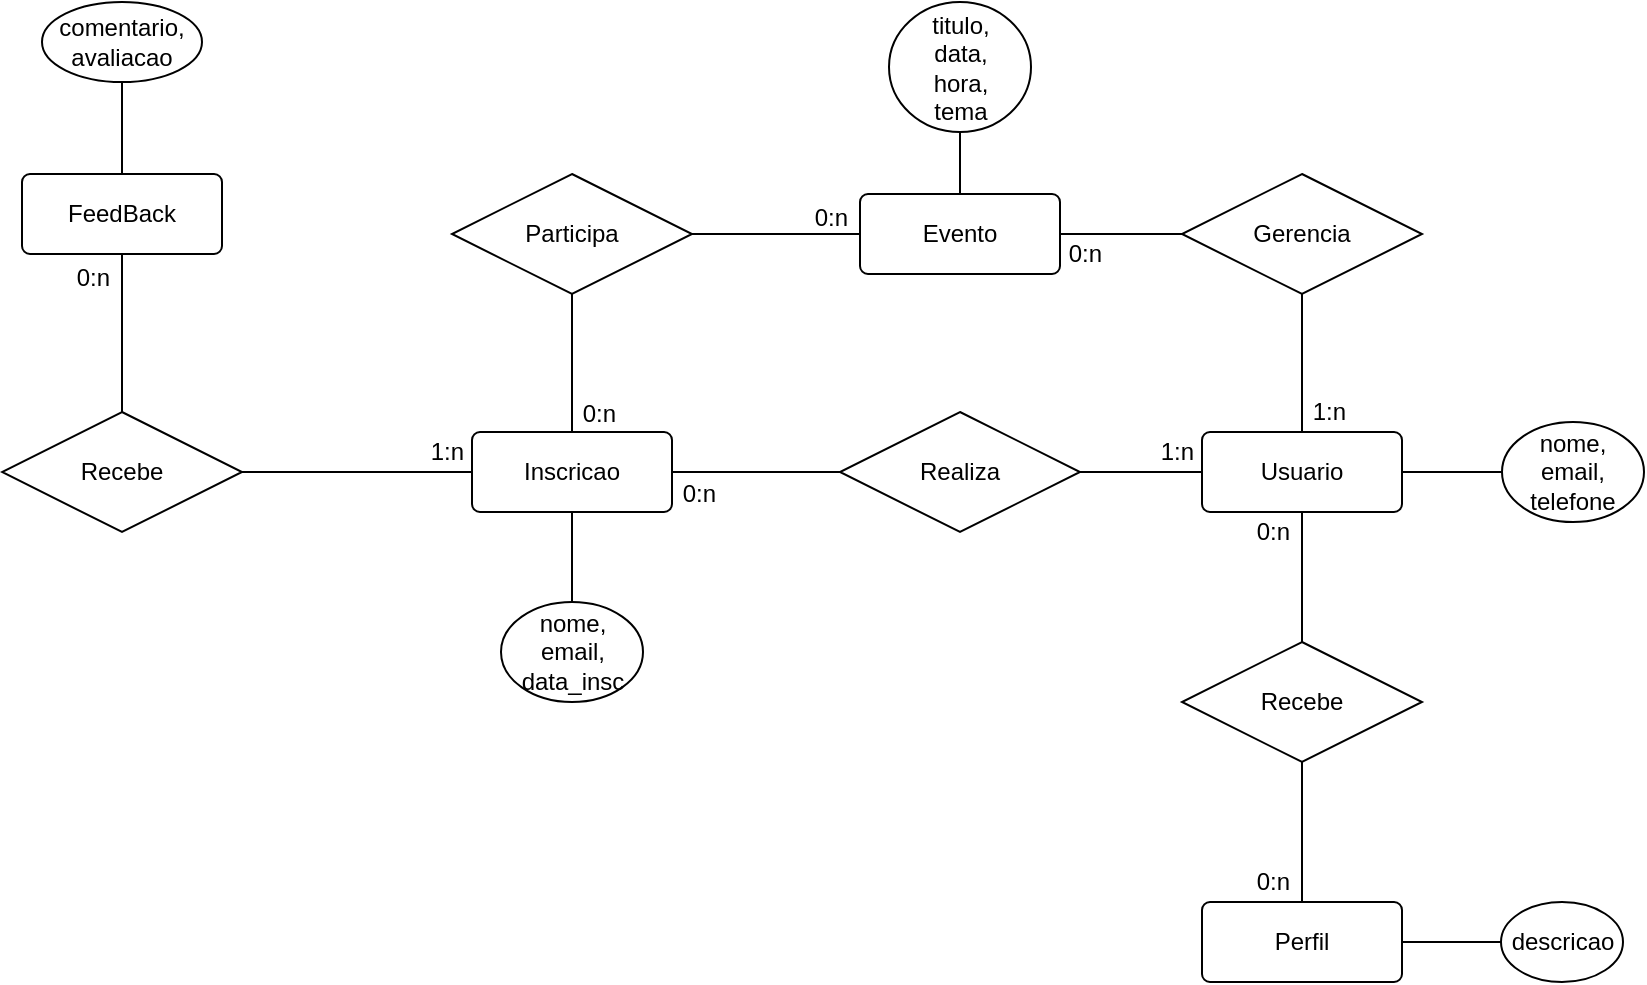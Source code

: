 <mxfile version="13.2.4" type="github">
  <diagram id="XgKy6e4inUG7rCdKwu-2" name="Page-1">
    <mxGraphModel dx="1108" dy="482" grid="1" gridSize="10" guides="1" tooltips="1" connect="1" arrows="1" fold="1" page="1" pageScale="1" pageWidth="827" pageHeight="1169" math="0" shadow="0">
      <root>
        <mxCell id="0" />
        <mxCell id="1" parent="0" />
        <mxCell id="P_-fmWdjzyzI8tMcbLqE-1" value="Evento" style="rounded=1;arcSize=10;whiteSpace=wrap;html=1;align=center;" parent="1" vertex="1">
          <mxGeometry x="559" y="446" width="100" height="40" as="geometry" />
        </mxCell>
        <mxCell id="P_-fmWdjzyzI8tMcbLqE-2" value="Gerencia" style="shape=rhombus;perimeter=rhombusPerimeter;whiteSpace=wrap;html=1;align=center;" parent="1" vertex="1">
          <mxGeometry x="720" y="436" width="120" height="60" as="geometry" />
        </mxCell>
        <mxCell id="P_-fmWdjzyzI8tMcbLqE-3" value="Inscricao" style="rounded=1;arcSize=10;whiteSpace=wrap;html=1;align=center;" parent="1" vertex="1">
          <mxGeometry x="365" y="565" width="100" height="40" as="geometry" />
        </mxCell>
        <mxCell id="P_-fmWdjzyzI8tMcbLqE-4" value="Usuario" style="rounded=1;arcSize=10;whiteSpace=wrap;html=1;align=center;" parent="1" vertex="1">
          <mxGeometry x="730" y="565" width="100" height="40" as="geometry" />
        </mxCell>
        <mxCell id="P_-fmWdjzyzI8tMcbLqE-5" value="Perfil" style="rounded=1;arcSize=10;whiteSpace=wrap;html=1;align=center;" parent="1" vertex="1">
          <mxGeometry x="730" y="800" width="100" height="40" as="geometry" />
        </mxCell>
        <mxCell id="P_-fmWdjzyzI8tMcbLqE-6" value="FeedBack" style="rounded=1;arcSize=10;whiteSpace=wrap;html=1;align=center;" parent="1" vertex="1">
          <mxGeometry x="140" y="436" width="100" height="40" as="geometry" />
        </mxCell>
        <mxCell id="P_-fmWdjzyzI8tMcbLqE-7" value="Participa" style="shape=rhombus;perimeter=rhombusPerimeter;whiteSpace=wrap;html=1;align=center;" parent="1" vertex="1">
          <mxGeometry x="355" y="436" width="120" height="60" as="geometry" />
        </mxCell>
        <mxCell id="P_-fmWdjzyzI8tMcbLqE-9" value="Realiza" style="shape=rhombus;perimeter=rhombusPerimeter;whiteSpace=wrap;html=1;align=center;" parent="1" vertex="1">
          <mxGeometry x="549" y="555" width="120" height="60" as="geometry" />
        </mxCell>
        <mxCell id="P_-fmWdjzyzI8tMcbLqE-10" value="Recebe" style="shape=rhombus;perimeter=rhombusPerimeter;whiteSpace=wrap;html=1;align=center;" parent="1" vertex="1">
          <mxGeometry x="720" y="670" width="120" height="60" as="geometry" />
        </mxCell>
        <mxCell id="P_-fmWdjzyzI8tMcbLqE-11" value="" style="endArrow=none;html=1;rounded=0;exitX=0;exitY=0.5;exitDx=0;exitDy=0;entryX=1;entryY=0.5;entryDx=0;entryDy=0;" parent="1" source="P_-fmWdjzyzI8tMcbLqE-2" target="P_-fmWdjzyzI8tMcbLqE-1" edge="1">
          <mxGeometry relative="1" as="geometry">
            <mxPoint x="523" y="726" as="sourcePoint" />
            <mxPoint x="683" y="726" as="targetPoint" />
          </mxGeometry>
        </mxCell>
        <mxCell id="P_-fmWdjzyzI8tMcbLqE-12" value="0:n" style="resizable=0;html=1;align=right;verticalAlign=bottom;" parent="P_-fmWdjzyzI8tMcbLqE-11" connectable="0" vertex="1">
          <mxGeometry x="1" relative="1" as="geometry">
            <mxPoint x="21" y="18" as="offset" />
          </mxGeometry>
        </mxCell>
        <mxCell id="P_-fmWdjzyzI8tMcbLqE-13" value="" style="endArrow=none;html=1;rounded=0;exitX=0.5;exitY=1;exitDx=0;exitDy=0;entryX=0.5;entryY=0;entryDx=0;entryDy=0;" parent="1" source="P_-fmWdjzyzI8tMcbLqE-2" target="P_-fmWdjzyzI8tMcbLqE-4" edge="1">
          <mxGeometry relative="1" as="geometry">
            <mxPoint x="669" y="836" as="sourcePoint" />
            <mxPoint x="669" y="677" as="targetPoint" />
          </mxGeometry>
        </mxCell>
        <mxCell id="P_-fmWdjzyzI8tMcbLqE-14" value="1:n" style="resizable=0;html=1;align=right;verticalAlign=bottom;" parent="P_-fmWdjzyzI8tMcbLqE-13" connectable="0" vertex="1">
          <mxGeometry x="1" relative="1" as="geometry">
            <mxPoint x="22" y="-2" as="offset" />
          </mxGeometry>
        </mxCell>
        <mxCell id="P_-fmWdjzyzI8tMcbLqE-15" value="" style="endArrow=none;html=1;rounded=0;exitX=0.5;exitY=1;exitDx=0;exitDy=0;entryX=0.5;entryY=0;entryDx=0;entryDy=0;" parent="1" source="P_-fmWdjzyzI8tMcbLqE-10" target="P_-fmWdjzyzI8tMcbLqE-5" edge="1">
          <mxGeometry relative="1" as="geometry">
            <mxPoint x="679" y="1076" as="sourcePoint" />
            <mxPoint x="959" y="696" as="targetPoint" />
          </mxGeometry>
        </mxCell>
        <mxCell id="P_-fmWdjzyzI8tMcbLqE-16" value="0:n" style="resizable=0;html=1;align=right;verticalAlign=bottom;" parent="P_-fmWdjzyzI8tMcbLqE-15" connectable="0" vertex="1">
          <mxGeometry x="1" relative="1" as="geometry">
            <mxPoint x="-6" y="-2" as="offset" />
          </mxGeometry>
        </mxCell>
        <mxCell id="P_-fmWdjzyzI8tMcbLqE-17" value="" style="endArrow=none;html=1;rounded=0;exitX=0.5;exitY=0;exitDx=0;exitDy=0;entryX=0.5;entryY=1;entryDx=0;entryDy=0;" parent="1" source="P_-fmWdjzyzI8tMcbLqE-10" target="P_-fmWdjzyzI8tMcbLqE-4" edge="1">
          <mxGeometry relative="1" as="geometry">
            <mxPoint x="639" y="1066" as="sourcePoint" />
            <mxPoint x="639" y="976" as="targetPoint" />
          </mxGeometry>
        </mxCell>
        <mxCell id="P_-fmWdjzyzI8tMcbLqE-18" value="0:n" style="resizable=0;html=1;align=right;verticalAlign=bottom;" parent="P_-fmWdjzyzI8tMcbLqE-17" connectable="0" vertex="1">
          <mxGeometry x="1" relative="1" as="geometry">
            <mxPoint x="-6" y="18" as="offset" />
          </mxGeometry>
        </mxCell>
        <mxCell id="P_-fmWdjzyzI8tMcbLqE-25" value="" style="endArrow=none;html=1;rounded=0;entryX=0;entryY=0.5;entryDx=0;entryDy=0;exitX=1;exitY=0.5;exitDx=0;exitDy=0;" parent="1" source="P_-fmWdjzyzI8tMcbLqE-7" target="P_-fmWdjzyzI8tMcbLqE-1" edge="1">
          <mxGeometry relative="1" as="geometry">
            <mxPoint x="609" y="347" as="sourcePoint" />
            <mxPoint x="529" y="476" as="targetPoint" />
          </mxGeometry>
        </mxCell>
        <mxCell id="P_-fmWdjzyzI8tMcbLqE-26" value="0:n" style="resizable=0;html=1;align=right;verticalAlign=bottom;" parent="P_-fmWdjzyzI8tMcbLqE-25" connectable="0" vertex="1">
          <mxGeometry x="1" relative="1" as="geometry">
            <mxPoint x="-6" as="offset" />
          </mxGeometry>
        </mxCell>
        <mxCell id="P_-fmWdjzyzI8tMcbLqE-27" value="" style="endArrow=none;html=1;rounded=0;exitX=0.5;exitY=1;exitDx=0;exitDy=0;entryX=0.5;entryY=0;entryDx=0;entryDy=0;" parent="1" source="P_-fmWdjzyzI8tMcbLqE-7" target="P_-fmWdjzyzI8tMcbLqE-3" edge="1">
          <mxGeometry relative="1" as="geometry">
            <mxPoint x="354" y="451" as="sourcePoint" />
            <mxPoint x="279" y="555" as="targetPoint" />
          </mxGeometry>
        </mxCell>
        <mxCell id="P_-fmWdjzyzI8tMcbLqE-28" value="0:n" style="resizable=0;html=1;align=right;verticalAlign=bottom;" parent="P_-fmWdjzyzI8tMcbLqE-27" connectable="0" vertex="1">
          <mxGeometry x="1" relative="1" as="geometry">
            <mxPoint x="22" y="-1" as="offset" />
          </mxGeometry>
        </mxCell>
        <mxCell id="P_-fmWdjzyzI8tMcbLqE-30" value="" style="endArrow=none;html=1;rounded=0;entryX=0;entryY=0.5;entryDx=0;entryDy=0;exitX=1;exitY=0.5;exitDx=0;exitDy=0;" parent="1" source="P_-fmWdjzyzI8tMcbLqE-9" target="P_-fmWdjzyzI8tMcbLqE-4" edge="1">
          <mxGeometry relative="1" as="geometry">
            <mxPoint x="295" y="603" as="sourcePoint" />
            <mxPoint x="459" y="612" as="targetPoint" />
          </mxGeometry>
        </mxCell>
        <mxCell id="P_-fmWdjzyzI8tMcbLqE-31" value="1:n" style="resizable=0;html=1;align=right;verticalAlign=bottom;" parent="P_-fmWdjzyzI8tMcbLqE-30" connectable="0" vertex="1">
          <mxGeometry x="1" relative="1" as="geometry">
            <mxPoint x="-4" y="-2" as="offset" />
          </mxGeometry>
        </mxCell>
        <mxCell id="P_-fmWdjzyzI8tMcbLqE-32" value="" style="endArrow=none;html=1;rounded=0;exitX=0;exitY=0.5;exitDx=0;exitDy=0;entryX=1;entryY=0.5;entryDx=0;entryDy=0;" parent="1" source="P_-fmWdjzyzI8tMcbLqE-9" target="P_-fmWdjzyzI8tMcbLqE-3" edge="1">
          <mxGeometry relative="1" as="geometry">
            <mxPoint x="301" y="533" as="sourcePoint" />
            <mxPoint x="430" y="590" as="targetPoint" />
          </mxGeometry>
        </mxCell>
        <mxCell id="P_-fmWdjzyzI8tMcbLqE-33" value="0:n" style="resizable=0;html=1;align=right;verticalAlign=bottom;" parent="P_-fmWdjzyzI8tMcbLqE-32" connectable="0" vertex="1">
          <mxGeometry x="1" relative="1" as="geometry">
            <mxPoint x="22" y="19" as="offset" />
          </mxGeometry>
        </mxCell>
        <mxCell id="P_-fmWdjzyzI8tMcbLqE-35" value="Recebe" style="shape=rhombus;perimeter=rhombusPerimeter;whiteSpace=wrap;html=1;align=center;" parent="1" vertex="1">
          <mxGeometry x="130" y="555" width="120" height="60" as="geometry" />
        </mxCell>
        <mxCell id="P_-fmWdjzyzI8tMcbLqE-36" value="" style="endArrow=none;html=1;rounded=0;entryX=0;entryY=0.5;entryDx=0;entryDy=0;exitX=1;exitY=0.5;exitDx=0;exitDy=0;" parent="1" source="P_-fmWdjzyzI8tMcbLqE-35" target="P_-fmWdjzyzI8tMcbLqE-3" edge="1">
          <mxGeometry relative="1" as="geometry">
            <mxPoint x="165" y="413" as="sourcePoint" />
            <mxPoint x="251" y="413" as="targetPoint" />
          </mxGeometry>
        </mxCell>
        <mxCell id="P_-fmWdjzyzI8tMcbLqE-37" value="1:n" style="resizable=0;html=1;align=right;verticalAlign=bottom;" parent="P_-fmWdjzyzI8tMcbLqE-36" connectable="0" vertex="1">
          <mxGeometry x="1" relative="1" as="geometry">
            <mxPoint x="-4" y="-2" as="offset" />
          </mxGeometry>
        </mxCell>
        <mxCell id="P_-fmWdjzyzI8tMcbLqE-40" value="" style="endArrow=none;html=1;rounded=0;entryX=0.5;entryY=1;entryDx=0;entryDy=0;exitX=0.5;exitY=0;exitDx=0;exitDy=0;" parent="1" source="P_-fmWdjzyzI8tMcbLqE-35" target="P_-fmWdjzyzI8tMcbLqE-6" edge="1">
          <mxGeometry relative="1" as="geometry">
            <mxPoint x="269" y="352" as="sourcePoint" />
            <mxPoint x="353" y="352" as="targetPoint" />
          </mxGeometry>
        </mxCell>
        <mxCell id="P_-fmWdjzyzI8tMcbLqE-41" value="0:n" style="resizable=0;html=1;align=right;verticalAlign=bottom;" parent="P_-fmWdjzyzI8tMcbLqE-40" connectable="0" vertex="1">
          <mxGeometry x="1" relative="1" as="geometry">
            <mxPoint x="-6" y="20" as="offset" />
          </mxGeometry>
        </mxCell>
        <mxCell id="UQ2UDneO687nS5ZLou3R-6" value="" style="endArrow=none;html=1;rounded=0;entryX=0;entryY=0.5;entryDx=0;entryDy=0;exitX=1;exitY=0.5;exitDx=0;exitDy=0;" edge="1" parent="1" source="P_-fmWdjzyzI8tMcbLqE-5" target="UQ2UDneO687nS5ZLou3R-7">
          <mxGeometry relative="1" as="geometry">
            <mxPoint x="580" y="760" as="sourcePoint" />
            <mxPoint x="890" y="820" as="targetPoint" />
          </mxGeometry>
        </mxCell>
        <mxCell id="UQ2UDneO687nS5ZLou3R-7" value="descricao" style="ellipse;whiteSpace=wrap;html=1;align=center;" vertex="1" parent="1">
          <mxGeometry x="879.5" y="800" width="61" height="40" as="geometry" />
        </mxCell>
        <mxCell id="UQ2UDneO687nS5ZLou3R-9" value="nome,&lt;br&gt;email,&lt;br&gt;telefone" style="ellipse;whiteSpace=wrap;html=1;align=center;" vertex="1" parent="1">
          <mxGeometry x="880" y="560" width="71" height="50" as="geometry" />
        </mxCell>
        <mxCell id="UQ2UDneO687nS5ZLou3R-10" value="" style="endArrow=none;html=1;rounded=0;entryX=0;entryY=0.5;entryDx=0;entryDy=0;exitX=1;exitY=0.5;exitDx=0;exitDy=0;" edge="1" parent="1" source="P_-fmWdjzyzI8tMcbLqE-4" target="UQ2UDneO687nS5ZLou3R-9">
          <mxGeometry relative="1" as="geometry">
            <mxPoint x="840" y="630" as="sourcePoint" />
            <mxPoint x="889.5" y="630" as="targetPoint" />
          </mxGeometry>
        </mxCell>
        <mxCell id="UQ2UDneO687nS5ZLou3R-11" value="titulo,&lt;br&gt;data,&lt;br&gt;hora,&lt;br&gt;tema" style="ellipse;whiteSpace=wrap;html=1;align=center;" vertex="1" parent="1">
          <mxGeometry x="573.5" y="350" width="71" height="65" as="geometry" />
        </mxCell>
        <mxCell id="UQ2UDneO687nS5ZLou3R-13" value="" style="endArrow=none;html=1;rounded=0;entryX=0.5;entryY=0;entryDx=0;entryDy=0;exitX=0.5;exitY=1;exitDx=0;exitDy=0;" edge="1" parent="1" source="UQ2UDneO687nS5ZLou3R-11" target="P_-fmWdjzyzI8tMcbLqE-1">
          <mxGeometry relative="1" as="geometry">
            <mxPoint x="659" y="399" as="sourcePoint" />
            <mxPoint x="709" y="399" as="targetPoint" />
          </mxGeometry>
        </mxCell>
        <mxCell id="UQ2UDneO687nS5ZLou3R-14" value="nome,&lt;br&gt;email,&lt;br&gt;data_insc" style="ellipse;whiteSpace=wrap;html=1;align=center;" vertex="1" parent="1">
          <mxGeometry x="379.5" y="650" width="71" height="50" as="geometry" />
        </mxCell>
        <mxCell id="UQ2UDneO687nS5ZLou3R-16" value="" style="endArrow=none;html=1;rounded=0;entryX=0.5;entryY=0;entryDx=0;entryDy=0;exitX=0.5;exitY=1;exitDx=0;exitDy=0;" edge="1" parent="1" source="P_-fmWdjzyzI8tMcbLqE-3" target="UQ2UDneO687nS5ZLou3R-14">
          <mxGeometry relative="1" as="geometry">
            <mxPoint x="379.5" y="640" as="sourcePoint" />
            <mxPoint x="429.5" y="640" as="targetPoint" />
          </mxGeometry>
        </mxCell>
        <mxCell id="UQ2UDneO687nS5ZLou3R-17" value="" style="endArrow=none;html=1;rounded=0;entryX=0.5;entryY=0;entryDx=0;entryDy=0;exitX=0.5;exitY=1;exitDx=0;exitDy=0;" edge="1" parent="1" source="UQ2UDneO687nS5ZLou3R-18" target="P_-fmWdjzyzI8tMcbLqE-6">
          <mxGeometry relative="1" as="geometry">
            <mxPoint x="170" y="415" as="sourcePoint" />
            <mxPoint x="220" y="415" as="targetPoint" />
          </mxGeometry>
        </mxCell>
        <mxCell id="UQ2UDneO687nS5ZLou3R-18" value="comentario,&lt;br&gt;avaliacao" style="ellipse;whiteSpace=wrap;html=1;align=center;" vertex="1" parent="1">
          <mxGeometry x="150" y="350" width="80" height="40" as="geometry" />
        </mxCell>
      </root>
    </mxGraphModel>
  </diagram>
</mxfile>
